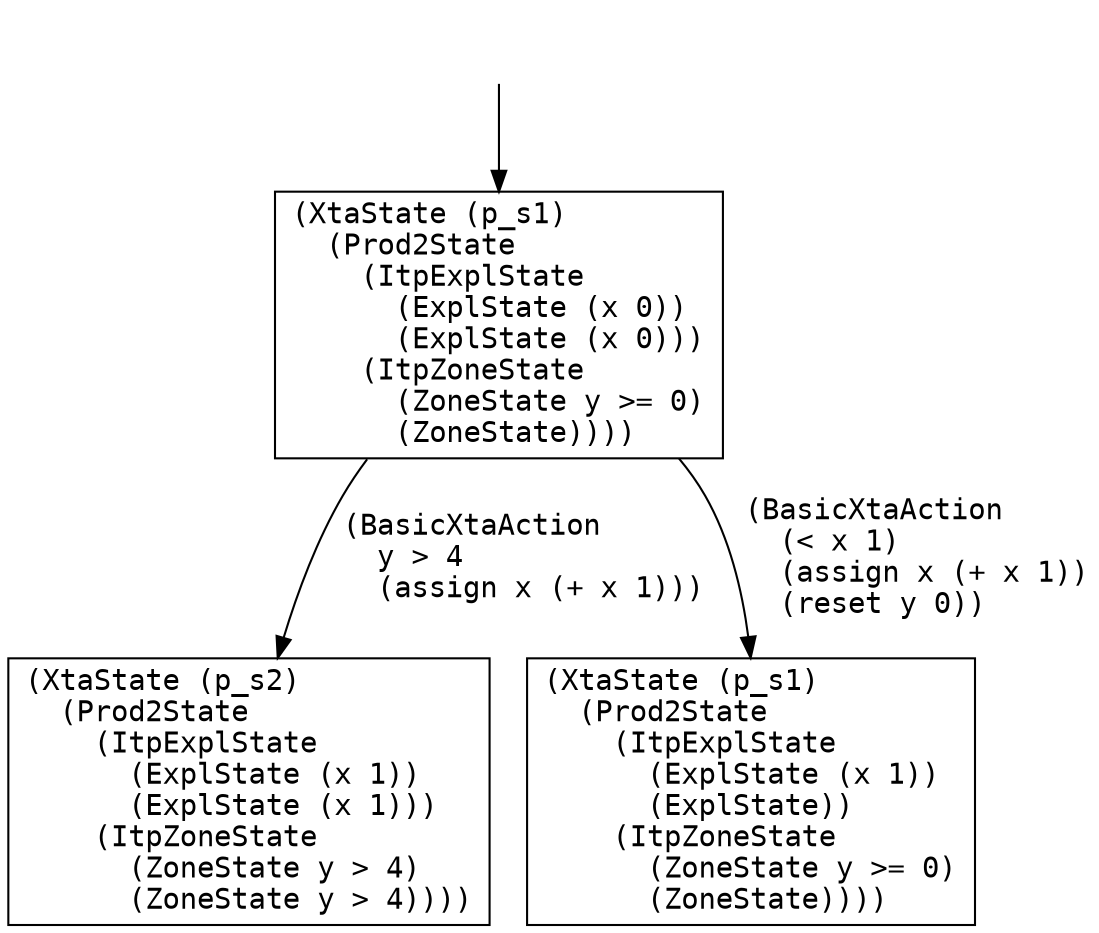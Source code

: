 digraph arg {
	label="";
		node_0 [label="(XtaState (p_s1)\l  (Prod2State\l    (ItpExplState\l      (ExplState (x 0))\l      (ExplState (x 0)))\l    (ItpZoneState\l      (ZoneState y >= 0)\l      (ZoneState))))\l",style="solid,filled",fontname="courier",fillcolor="#FFFFFF",color="#000000",shape=rectangle];
		node_2 [label="(XtaState (p_s2)\l  (Prod2State\l    (ItpExplState\l      (ExplState (x 1))\l      (ExplState (x 1)))\l    (ItpZoneState\l      (ZoneState y > 4)\l      (ZoneState y > 4))))\l",style="solid,filled",fontname="courier",fillcolor="#FFFFFF",color="#000000",shape=rectangle];
		node_1 [label="(XtaState (p_s1)\l  (Prod2State\l    (ItpExplState\l      (ExplState (x 1))\l      (ExplState))\l    (ItpZoneState\l      (ZoneState y >= 0)\l      (ZoneState))))\l",style="solid,filled",fontname="courier",fillcolor="#FFFFFF",color="#000000",shape=rectangle];
		phantom_init0 [label="\n",style="solid,filled",fillcolor="#FFFFFF",color="#FFFFFF",shape=ellipse];
	node_0 -> node_2 [label="(BasicXtaAction\l  y > 4\l  (assign x (+ x 1)))\l",color="#000000",style=solid,fontname="courier"];
	node_0 -> node_1 [label="(BasicXtaAction\l  (< x 1)\l  (assign x (+ x 1))\l  (reset y 0))\l",color="#000000",style=solid,fontname="courier"];
	phantom_init0 -> node_0 [label="\n",color="#000000",style=solid];
}